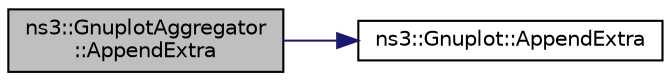 digraph "ns3::GnuplotAggregator::AppendExtra"
{
  edge [fontname="Helvetica",fontsize="10",labelfontname="Helvetica",labelfontsize="10"];
  node [fontname="Helvetica",fontsize="10",shape=record];
  rankdir="LR";
  Node1 [label="ns3::GnuplotAggregator\l::AppendExtra",height=0.2,width=0.4,color="black", fillcolor="grey75", style="filled", fontcolor="black"];
  Node1 -> Node2 [color="midnightblue",fontsize="10",style="solid"];
  Node2 [label="ns3::Gnuplot::AppendExtra",height=0.2,width=0.4,color="black", fillcolor="white", style="filled",URL="$de/d2c/classns3_1_1Gnuplot.html#a649a3041b9d0ea21a212b5ad9b28ecbf"];
}
